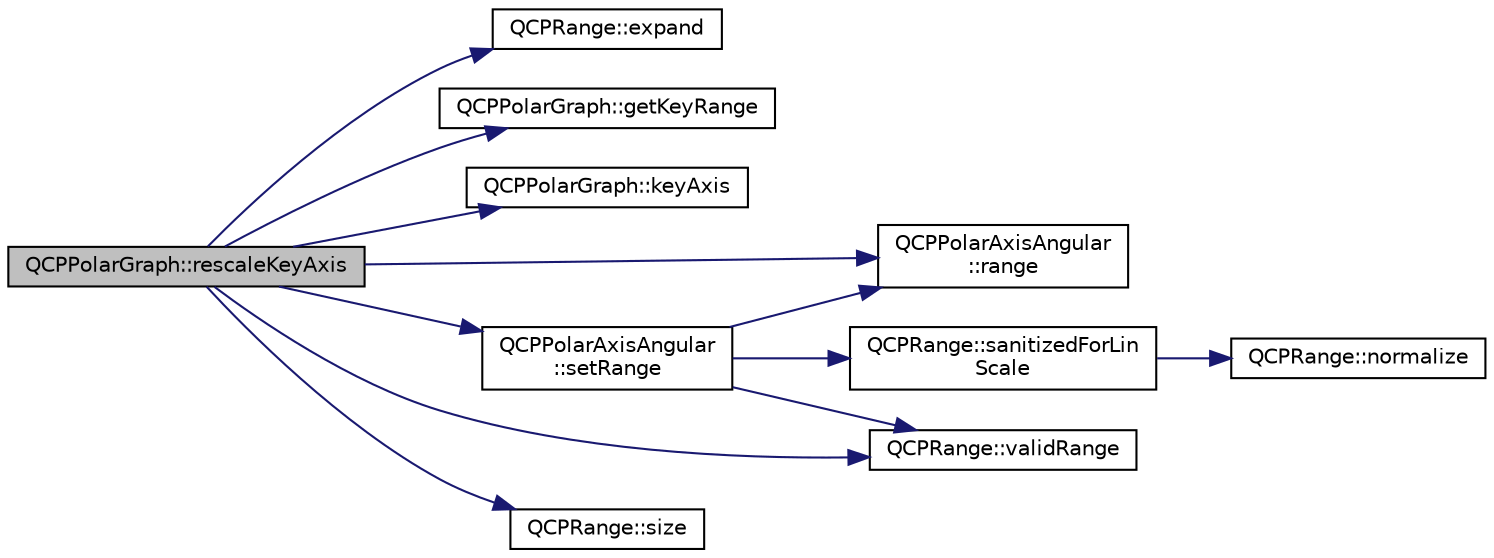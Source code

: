 digraph "QCPPolarGraph::rescaleKeyAxis"
{
 // LATEX_PDF_SIZE
  edge [fontname="Helvetica",fontsize="10",labelfontname="Helvetica",labelfontsize="10"];
  node [fontname="Helvetica",fontsize="10",shape=record];
  rankdir="LR";
  Node1 [label="QCPPolarGraph::rescaleKeyAxis",height=0.2,width=0.4,color="black", fillcolor="grey75", style="filled", fontcolor="black",tooltip=" "];
  Node1 -> Node2 [color="midnightblue",fontsize="10",style="solid",fontname="Helvetica"];
  Node2 [label="QCPRange::expand",height=0.2,width=0.4,color="black", fillcolor="white", style="filled",URL="$classQCPRange.html#a0fa1bc8048be50d52bea93a8caf08305",tooltip=" "];
  Node1 -> Node3 [color="midnightblue",fontsize="10",style="solid",fontname="Helvetica"];
  Node3 [label="QCPPolarGraph::getKeyRange",height=0.2,width=0.4,color="black", fillcolor="white", style="filled",URL="$classQCPPolarGraph.html#a0d8aab54372943277c040493bc19ff92",tooltip=" "];
  Node1 -> Node4 [color="midnightblue",fontsize="10",style="solid",fontname="Helvetica"];
  Node4 [label="QCPPolarGraph::keyAxis",height=0.2,width=0.4,color="black", fillcolor="white", style="filled",URL="$classQCPPolarGraph.html#a4a4f714e9e47a59806180ec087eb6262",tooltip=" "];
  Node1 -> Node5 [color="midnightblue",fontsize="10",style="solid",fontname="Helvetica"];
  Node5 [label="QCPPolarAxisAngular\l::range",height=0.2,width=0.4,color="black", fillcolor="white", style="filled",URL="$classQCPPolarAxisAngular.html#a6f9155eec81c0e3f9194a78dda3a70da",tooltip=" "];
  Node1 -> Node6 [color="midnightblue",fontsize="10",style="solid",fontname="Helvetica"];
  Node6 [label="QCPPolarAxisAngular\l::setRange",height=0.2,width=0.4,color="black", fillcolor="white", style="filled",URL="$classQCPPolarAxisAngular.html#aff1a9a85cc7f5f3493b4aae8213f7cbe",tooltip=" "];
  Node6 -> Node5 [color="midnightblue",fontsize="10",style="solid",fontname="Helvetica"];
  Node6 -> Node7 [color="midnightblue",fontsize="10",style="solid",fontname="Helvetica"];
  Node7 [label="QCPRange::sanitizedForLin\lScale",height=0.2,width=0.4,color="black", fillcolor="white", style="filled",URL="$classQCPRange.html#a808751fdd9b17ef52327ba011df2e5f1",tooltip=" "];
  Node7 -> Node8 [color="midnightblue",fontsize="10",style="solid",fontname="Helvetica"];
  Node8 [label="QCPRange::normalize",height=0.2,width=0.4,color="black", fillcolor="white", style="filled",URL="$classQCPRange.html#af914a7740269b0604d0827c634a878a9",tooltip=" "];
  Node6 -> Node9 [color="midnightblue",fontsize="10",style="solid",fontname="Helvetica"];
  Node9 [label="QCPRange::validRange",height=0.2,width=0.4,color="black", fillcolor="white", style="filled",URL="$classQCPRange.html#ab38bd4841c77c7bb86c9eea0f142dcc0",tooltip=" "];
  Node1 -> Node10 [color="midnightblue",fontsize="10",style="solid",fontname="Helvetica"];
  Node10 [label="QCPRange::size",height=0.2,width=0.4,color="black", fillcolor="white", style="filled",URL="$classQCPRange.html#a62326e7cc4316b96df6a60813230e63f",tooltip=" "];
  Node1 -> Node9 [color="midnightblue",fontsize="10",style="solid",fontname="Helvetica"];
}
